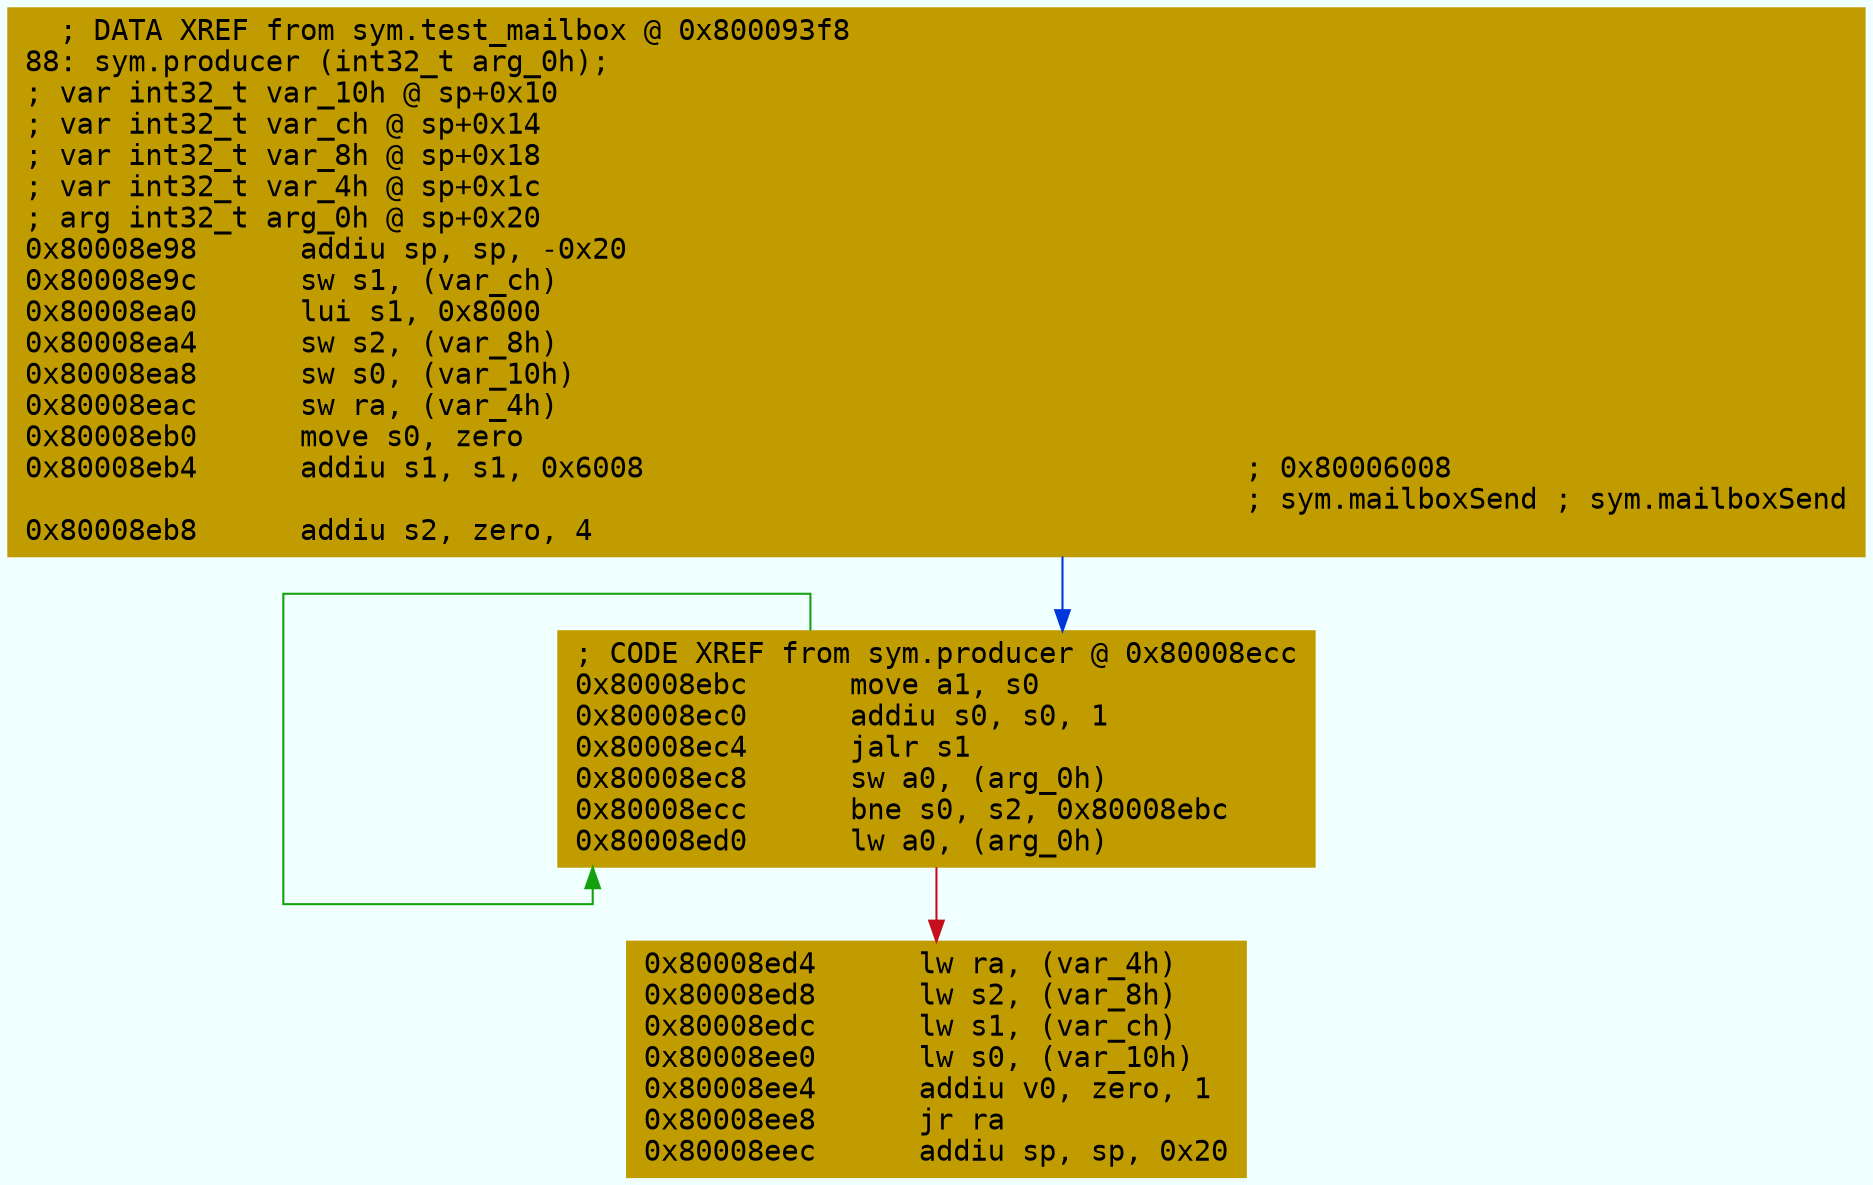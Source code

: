 digraph code {
	graph [bgcolor=azure fontsize=8 fontname="Courier" splines="ortho"];
	node [fillcolor=gray style=filled shape=box];
	edge [arrowhead="normal"];
	"0x80008e98" [URL="sym.producer/0x80008e98", fillcolor="#c19c00",color="#c19c00", fontname="Courier",label="  ; DATA XREF from sym.test_mailbox @ 0x800093f8\l88: sym.producer (int32_t arg_0h);\l; var int32_t var_10h @ sp+0x10\l; var int32_t var_ch @ sp+0x14\l; var int32_t var_8h @ sp+0x18\l; var int32_t var_4h @ sp+0x1c\l; arg int32_t arg_0h @ sp+0x20\l0x80008e98      addiu sp, sp, -0x20\l0x80008e9c      sw s1, (var_ch)\l0x80008ea0      lui s1, 0x8000\l0x80008ea4      sw s2, (var_8h)\l0x80008ea8      sw s0, (var_10h)\l0x80008eac      sw ra, (var_4h)\l0x80008eb0      move s0, zero\l0x80008eb4      addiu s1, s1, 0x6008                                   ; 0x80006008\l                                                                       ; sym.mailboxSend ; sym.mailboxSend\l0x80008eb8      addiu s2, zero, 4\l"]
	"0x80008ebc" [URL="sym.producer/0x80008ebc", fillcolor="#c19c00",color="#c19c00", fontname="Courier",label="; CODE XREF from sym.producer @ 0x80008ecc\l0x80008ebc      move a1, s0\l0x80008ec0      addiu s0, s0, 1\l0x80008ec4      jalr s1\l0x80008ec8      sw a0, (arg_0h)\l0x80008ecc      bne s0, s2, 0x80008ebc\l0x80008ed0      lw a0, (arg_0h)\l"]
	"0x80008ed4" [URL="sym.producer/0x80008ed4", fillcolor="#c19c00",color="#c19c00", fontname="Courier",label="0x80008ed4      lw ra, (var_4h)\l0x80008ed8      lw s2, (var_8h)\l0x80008edc      lw s1, (var_ch)\l0x80008ee0      lw s0, (var_10h)\l0x80008ee4      addiu v0, zero, 1\l0x80008ee8      jr ra\l0x80008eec      addiu sp, sp, 0x20\l"]
        "0x80008e98" -> "0x80008ebc" [color="#0037da"];
        "0x80008ebc" -> "0x80008ebc" [color="#13a10e"];
        "0x80008ebc" -> "0x80008ed4" [color="#c50f1f"];
}

